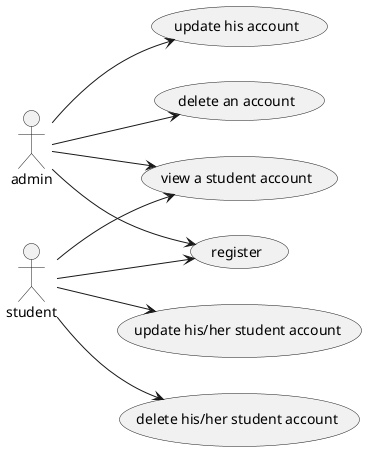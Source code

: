 @startuml
left to right direction
:student: --> (view a student account)
:student: --> (register)
:student: --> (update his/her student account)
:student: --> (delete his/her student account)
:admin: --> (register)
:admin: --> (view a student account)
:admin: --> (update his account)
:admin: --> (delete an account)
@enduml

